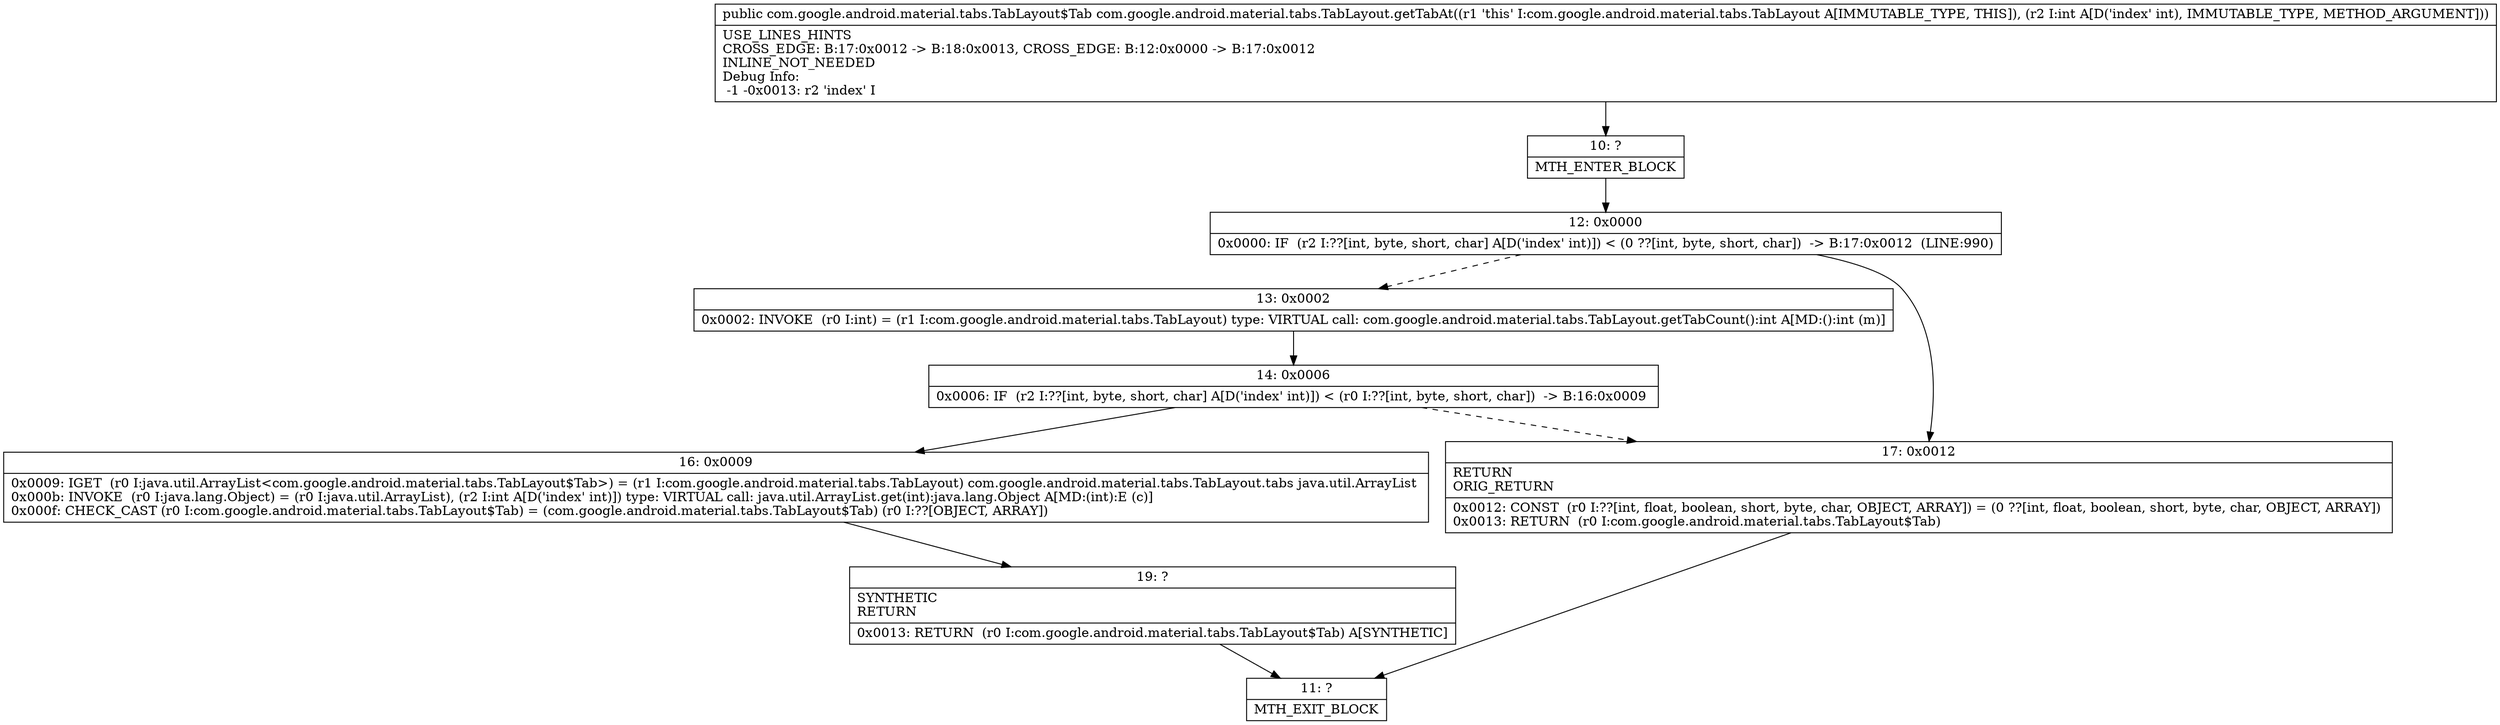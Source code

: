 digraph "CFG forcom.google.android.material.tabs.TabLayout.getTabAt(I)Lcom\/google\/android\/material\/tabs\/TabLayout$Tab;" {
Node_10 [shape=record,label="{10\:\ ?|MTH_ENTER_BLOCK\l}"];
Node_12 [shape=record,label="{12\:\ 0x0000|0x0000: IF  (r2 I:??[int, byte, short, char] A[D('index' int)]) \< (0 ??[int, byte, short, char])  \-\> B:17:0x0012  (LINE:990)\l}"];
Node_13 [shape=record,label="{13\:\ 0x0002|0x0002: INVOKE  (r0 I:int) = (r1 I:com.google.android.material.tabs.TabLayout) type: VIRTUAL call: com.google.android.material.tabs.TabLayout.getTabCount():int A[MD:():int (m)]\l}"];
Node_14 [shape=record,label="{14\:\ 0x0006|0x0006: IF  (r2 I:??[int, byte, short, char] A[D('index' int)]) \< (r0 I:??[int, byte, short, char])  \-\> B:16:0x0009 \l}"];
Node_16 [shape=record,label="{16\:\ 0x0009|0x0009: IGET  (r0 I:java.util.ArrayList\<com.google.android.material.tabs.TabLayout$Tab\>) = (r1 I:com.google.android.material.tabs.TabLayout) com.google.android.material.tabs.TabLayout.tabs java.util.ArrayList \l0x000b: INVOKE  (r0 I:java.lang.Object) = (r0 I:java.util.ArrayList), (r2 I:int A[D('index' int)]) type: VIRTUAL call: java.util.ArrayList.get(int):java.lang.Object A[MD:(int):E (c)]\l0x000f: CHECK_CAST (r0 I:com.google.android.material.tabs.TabLayout$Tab) = (com.google.android.material.tabs.TabLayout$Tab) (r0 I:??[OBJECT, ARRAY]) \l}"];
Node_19 [shape=record,label="{19\:\ ?|SYNTHETIC\lRETURN\l|0x0013: RETURN  (r0 I:com.google.android.material.tabs.TabLayout$Tab) A[SYNTHETIC]\l}"];
Node_11 [shape=record,label="{11\:\ ?|MTH_EXIT_BLOCK\l}"];
Node_17 [shape=record,label="{17\:\ 0x0012|RETURN\lORIG_RETURN\l|0x0012: CONST  (r0 I:??[int, float, boolean, short, byte, char, OBJECT, ARRAY]) = (0 ??[int, float, boolean, short, byte, char, OBJECT, ARRAY]) \l0x0013: RETURN  (r0 I:com.google.android.material.tabs.TabLayout$Tab) \l}"];
MethodNode[shape=record,label="{public com.google.android.material.tabs.TabLayout$Tab com.google.android.material.tabs.TabLayout.getTabAt((r1 'this' I:com.google.android.material.tabs.TabLayout A[IMMUTABLE_TYPE, THIS]), (r2 I:int A[D('index' int), IMMUTABLE_TYPE, METHOD_ARGUMENT]))  | USE_LINES_HINTS\lCROSS_EDGE: B:17:0x0012 \-\> B:18:0x0013, CROSS_EDGE: B:12:0x0000 \-\> B:17:0x0012\lINLINE_NOT_NEEDED\lDebug Info:\l  \-1 \-0x0013: r2 'index' I\l}"];
MethodNode -> Node_10;Node_10 -> Node_12;
Node_12 -> Node_13[style=dashed];
Node_12 -> Node_17;
Node_13 -> Node_14;
Node_14 -> Node_16;
Node_14 -> Node_17[style=dashed];
Node_16 -> Node_19;
Node_19 -> Node_11;
Node_17 -> Node_11;
}

